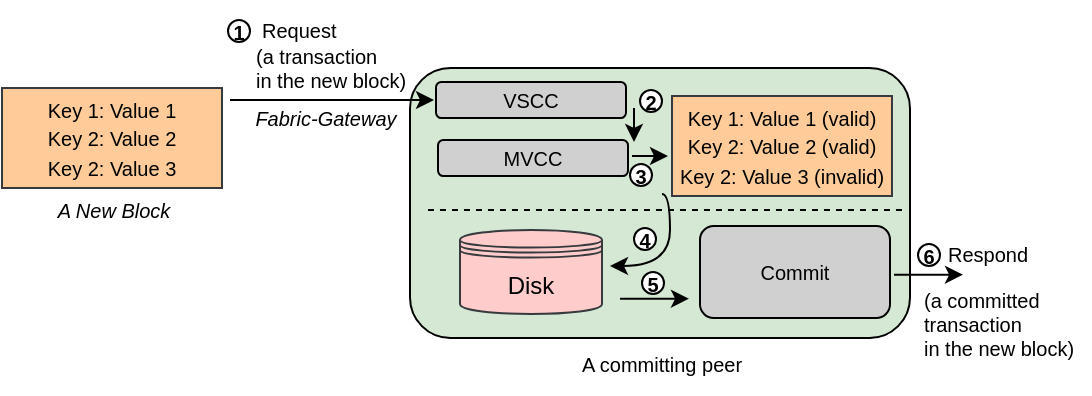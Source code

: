 <mxfile version="20.6.2" type="device"><diagram id="aW8BC6xyf7XYzy20FpQa" name="Page-1"><mxGraphModel dx="1002" dy="615" grid="1" gridSize="10" guides="1" tooltips="1" connect="1" arrows="1" fold="1" page="1" pageScale="1" pageWidth="827" pageHeight="1169" math="0" shadow="0"><root><mxCell id="0"/><mxCell id="1" parent="0"/><mxCell id="D1b6CC4PXVBS12xehJpQ-1" value="&lt;font color=&quot;#000000&quot;&gt;&lt;i&gt;A New Block&lt;/i&gt;&lt;/font&gt;" style="text;html=1;strokeColor=none;fillColor=none;align=center;verticalAlign=middle;whiteSpace=wrap;rounded=0;shadow=0;fontSize=10;fontColor=#0000CC;" parent="1" vertex="1"><mxGeometry x="152" y="447" width="80" height="30" as="geometry"/></mxCell><mxCell id="9gpKjKMT-mQXGkQns00l-3" value="&lt;font style=&quot;font-size: 10px;&quot;&gt;Key 1: Value 1&lt;br&gt;Key 2: Value 2&lt;br&gt;Key 2: Value 3&lt;/font&gt;" style="rounded=0;whiteSpace=wrap;html=1;fillColor=#ffcc99;strokeColor=#36393d;" parent="1" vertex="1"><mxGeometry x="136" y="401" width="110" height="50" as="geometry"/></mxCell><mxCell id="9gpKjKMT-mQXGkQns00l-4" value="" style="rounded=1;whiteSpace=wrap;html=1;fillColor=#D5E8D4;shadow=0;" parent="1" vertex="1"><mxGeometry x="340" y="391" width="250" height="135" as="geometry"/></mxCell><mxCell id="9gpKjKMT-mQXGkQns00l-5" value="VSCC" style="rounded=1;whiteSpace=wrap;html=1;fontSize=10;fillColor=#D0D0D0;" parent="1" vertex="1"><mxGeometry x="353" y="398" width="95" height="18" as="geometry"/></mxCell><mxCell id="9gpKjKMT-mQXGkQns00l-8" value="&lt;font style=&quot;font-size: 10px;&quot;&gt;Key 1: Value 1 (valid)&lt;br&gt;Key 2: Value 2 (valid)&lt;br&gt;Key 2: Value 3 (invalid)&lt;/font&gt;" style="rounded=0;whiteSpace=wrap;html=1;fillColor=#ffcc99;strokeColor=#36393d;" parent="1" vertex="1"><mxGeometry x="471" y="405" width="110" height="50" as="geometry"/></mxCell><mxCell id="9gpKjKMT-mQXGkQns00l-9" value="MVCC" style="rounded=1;whiteSpace=wrap;html=1;fontSize=10;fillColor=#D0D0D0;" parent="1" vertex="1"><mxGeometry x="354" y="427" width="95" height="18" as="geometry"/></mxCell><mxCell id="9gpKjKMT-mQXGkQns00l-1" value="Disk" style="shape=datastore;whiteSpace=wrap;html=1;fillColor=#ffcccc;strokeColor=#36393d;" parent="1" vertex="1"><mxGeometry x="365" y="472" width="71" height="42" as="geometry"/></mxCell><mxCell id="9gpKjKMT-mQXGkQns00l-10" value="" style="endArrow=classic;html=1;rounded=0;fontSize=10;curved=1;" parent="1" edge="1"><mxGeometry width="50" height="50" relative="1" as="geometry"><mxPoint x="250" y="407" as="sourcePoint"/><mxPoint x="352" y="407" as="targetPoint"/></mxGeometry></mxCell><mxCell id="9gpKjKMT-mQXGkQns00l-11" value="" style="endArrow=classic;html=1;rounded=0;fontSize=10;curved=1;" parent="1" edge="1"><mxGeometry width="50" height="50" relative="1" as="geometry"><mxPoint x="452" y="411" as="sourcePoint"/><mxPoint x="452" y="428" as="targetPoint"/></mxGeometry></mxCell><mxCell id="9gpKjKMT-mQXGkQns00l-12" value="" style="endArrow=classic;html=1;rounded=0;fontSize=10;curved=1;" parent="1" edge="1"><mxGeometry width="50" height="50" relative="1" as="geometry"><mxPoint x="451" y="435" as="sourcePoint"/><mxPoint x="469" y="435" as="targetPoint"/></mxGeometry></mxCell><mxCell id="9gpKjKMT-mQXGkQns00l-13" value="" style="endArrow=none;html=1;rounded=0;fontSize=10;dashed=1;" parent="1" edge="1"><mxGeometry width="50" height="50" relative="1" as="geometry"><mxPoint x="349" y="462" as="sourcePoint"/><mxPoint x="586" y="462" as="targetPoint"/></mxGeometry></mxCell><mxCell id="9gpKjKMT-mQXGkQns00l-15" value="" style="endArrow=classic;html=1;rounded=0;fontSize=10;curved=1;" parent="1" edge="1"><mxGeometry width="50" height="50" relative="1" as="geometry"><mxPoint x="445" y="506.333" as="sourcePoint"/><mxPoint x="479.5" y="506.333" as="targetPoint"/></mxGeometry></mxCell><mxCell id="9gpKjKMT-mQXGkQns00l-16" value="" style="curved=1;endArrow=classic;html=1;rounded=0;fontSize=10;" parent="1" edge="1"><mxGeometry width="50" height="50" relative="1" as="geometry"><mxPoint x="466" y="454" as="sourcePoint"/><mxPoint x="440" y="490" as="targetPoint"/><Array as="points"><mxPoint x="470" y="454"/><mxPoint x="470" y="490"/></Array></mxGeometry></mxCell><mxCell id="9gpKjKMT-mQXGkQns00l-17" value="Commit" style="rounded=1;whiteSpace=wrap;html=1;fontSize=10;fillColor=#D0D0D0;" parent="1" vertex="1"><mxGeometry x="485" y="470" width="95" height="46" as="geometry"/></mxCell><mxCell id="9gpKjKMT-mQXGkQns00l-18" value="&lt;font color=&quot;#000000&quot;&gt;&lt;i&gt;Fabric-Gateway&lt;/i&gt;&lt;/font&gt;" style="text;html=1;strokeColor=none;fillColor=none;align=center;verticalAlign=middle;whiteSpace=wrap;rounded=0;shadow=0;fontSize=10;fontColor=#0000CC;" parent="1" vertex="1"><mxGeometry x="258" y="401" width="80" height="30" as="geometry"/></mxCell><mxCell id="9gpKjKMT-mQXGkQns00l-19" value="1" style="ellipse;whiteSpace=wrap;html=1;aspect=fixed;fontSize=10;strokeColor=#000000;fillColor=#FFFFFF;fontStyle=1" parent="1" vertex="1"><mxGeometry x="249" y="367" width="11" height="11" as="geometry"/></mxCell><mxCell id="9gpKjKMT-mQXGkQns00l-20" value="2" style="ellipse;whiteSpace=wrap;html=1;aspect=fixed;fontSize=10;strokeColor=#000000;fillColor=#FFFFFF;fontStyle=1" parent="1" vertex="1"><mxGeometry x="455" y="402" width="11" height="11" as="geometry"/></mxCell><mxCell id="9gpKjKMT-mQXGkQns00l-21" value="3" style="ellipse;whiteSpace=wrap;html=1;aspect=fixed;fontSize=10;strokeColor=#000000;fillColor=#FFFFFF;fontStyle=1" parent="1" vertex="1"><mxGeometry x="450" y="439" width="11" height="11" as="geometry"/></mxCell><mxCell id="9gpKjKMT-mQXGkQns00l-22" value="5" style="ellipse;whiteSpace=wrap;html=1;aspect=fixed;fontSize=10;strokeColor=#000000;fillColor=#FFFFFF;fontStyle=1" parent="1" vertex="1"><mxGeometry x="456" y="493" width="11" height="11" as="geometry"/></mxCell><mxCell id="9gpKjKMT-mQXGkQns00l-24" value="4" style="ellipse;whiteSpace=wrap;html=1;aspect=fixed;fontSize=10;strokeColor=#000000;fillColor=#FFFFFF;fontStyle=1" parent="1" vertex="1"><mxGeometry x="452" y="471" width="11" height="11" as="geometry"/></mxCell><mxCell id="YzD2XapH2mnAXQ2hJMck-1" value="" style="endArrow=classic;html=1;rounded=0;fontSize=10;curved=1;" parent="1" edge="1"><mxGeometry width="50" height="50" relative="1" as="geometry"><mxPoint x="582" y="494.333" as="sourcePoint"/><mxPoint x="616.5" y="494.333" as="targetPoint"/></mxGeometry></mxCell><mxCell id="YzD2XapH2mnAXQ2hJMck-2" value="6" style="ellipse;whiteSpace=wrap;html=1;aspect=fixed;fontSize=10;strokeColor=#000000;fillColor=#FFFFFF;fontStyle=1" parent="1" vertex="1"><mxGeometry x="594" y="479" width="11" height="11" as="geometry"/></mxCell><mxCell id="YzD2XapH2mnAXQ2hJMck-3" value="Respond" style="text;strokeColor=none;fillColor=none;align=left;verticalAlign=middle;spacingLeft=4;spacingRight=4;overflow=hidden;points=[[0,0.5],[1,0.5]];portConstraint=eastwest;rotatable=0;fontSize=10;fontColor=#000000;" parent="1" vertex="1"><mxGeometry x="603" y="469" width="54" height="30" as="geometry"/></mxCell><mxCell id="YzD2XapH2mnAXQ2hJMck-4" value="Request" style="text;strokeColor=none;fillColor=none;align=left;verticalAlign=middle;spacingLeft=4;spacingRight=4;overflow=hidden;points=[[0,0.5],[1,0.5]];portConstraint=eastwest;rotatable=0;fontSize=10;fontColor=#000000;" parent="1" vertex="1"><mxGeometry x="260" y="357" width="54" height="30" as="geometry"/></mxCell><mxCell id="YzD2XapH2mnAXQ2hJMck-5" value="(a transaction &#10;in the new block)" style="text;strokeColor=none;fillColor=none;align=left;verticalAlign=middle;spacingLeft=4;spacingRight=4;overflow=hidden;points=[[0,0.5],[1,0.5]];portConstraint=eastwest;rotatable=0;fontSize=10;fontColor=#000000;" parent="1" vertex="1"><mxGeometry x="257" y="376" width="117" height="30" as="geometry"/></mxCell><mxCell id="YzD2XapH2mnAXQ2hJMck-6" value="(a committed &#10;transaction&#10;in the new block)" style="text;strokeColor=none;fillColor=none;align=left;verticalAlign=middle;spacingLeft=4;spacingRight=4;overflow=hidden;points=[[0,0.5],[1,0.5]];portConstraint=eastwest;rotatable=0;fontSize=10;fontColor=#000000;" parent="1" vertex="1"><mxGeometry x="591" y="498" width="89" height="42" as="geometry"/></mxCell><mxCell id="8Ztfw_9N8FLwwopJZy-F-1" value="A committing peer" style="text;strokeColor=none;fillColor=none;align=left;verticalAlign=middle;spacingLeft=4;spacingRight=4;overflow=hidden;points=[[0,0.5],[1,0.5]];portConstraint=eastwest;rotatable=0;fontSize=10;fontColor=#000000;" parent="1" vertex="1"><mxGeometry x="420" y="524" width="108" height="30" as="geometry"/></mxCell></root></mxGraphModel></diagram></mxfile>